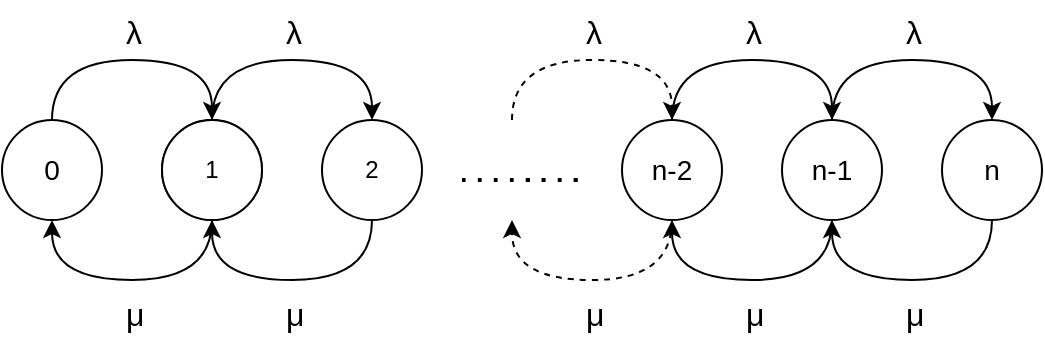 <mxfile version="16.1.0" type="device"><diagram id="um333BFBNQT8zeJXsvNo" name="Page-1"><mxGraphModel dx="972" dy="656" grid="1" gridSize="10" guides="1" tooltips="1" connect="1" arrows="1" fold="1" page="1" pageScale="1" pageWidth="850" pageHeight="1100" math="0" shadow="0"><root><mxCell id="0"/><mxCell id="1" parent="0"/><mxCell id="YUPQI4lZ-cxC9YQ7r0aJ-10" style="edgeStyle=orthogonalEdgeStyle;rounded=0;orthogonalLoop=1;jettySize=auto;html=1;exitX=0.5;exitY=0;exitDx=0;exitDy=0;entryX=0.5;entryY=0;entryDx=0;entryDy=0;fontSize=14;curved=1;" edge="1" parent="1" source="YUPQI4lZ-cxC9YQ7r0aJ-1" target="YUPQI4lZ-cxC9YQ7r0aJ-9"><mxGeometry relative="1" as="geometry"><Array as="points"><mxPoint x="125" y="260"/><mxPoint x="205" y="260"/></Array></mxGeometry></mxCell><mxCell id="YUPQI4lZ-cxC9YQ7r0aJ-1" value="&lt;font style=&quot;font-size: 14px&quot;&gt;0&lt;/font&gt;" style="ellipse;whiteSpace=wrap;html=1;aspect=fixed;" vertex="1" parent="1"><mxGeometry x="100" y="290" width="50" height="50" as="geometry"/></mxCell><mxCell id="YUPQI4lZ-cxC9YQ7r0aJ-9" value="1" style="ellipse;whiteSpace=wrap;html=1;aspect=fixed;" vertex="1" parent="1"><mxGeometry x="180" y="290" width="50" height="50" as="geometry"/></mxCell><mxCell id="YUPQI4lZ-cxC9YQ7r0aJ-12" style="edgeStyle=orthogonalEdgeStyle;rounded=0;orthogonalLoop=1;jettySize=auto;html=1;exitX=0.5;exitY=0;exitDx=0;exitDy=0;entryX=0.5;entryY=0;entryDx=0;entryDy=0;fontSize=14;curved=1;" edge="1" parent="1"><mxGeometry relative="1" as="geometry"><mxPoint x="205" y="340" as="sourcePoint"/><mxPoint x="125" y="340" as="targetPoint"/><Array as="points"><mxPoint x="205" y="370"/><mxPoint x="125" y="370"/></Array></mxGeometry></mxCell><mxCell id="YUPQI4lZ-cxC9YQ7r0aJ-14" value="&lt;font style=&quot;font-size: 16px&quot;&gt;λ&lt;/font&gt;" style="text;whiteSpace=wrap;html=1;fontSize=14;" vertex="1" parent="1"><mxGeometry x="160" y="230" width="30" height="30" as="geometry"/></mxCell><mxCell id="YUPQI4lZ-cxC9YQ7r0aJ-15" value="μ" style="text;whiteSpace=wrap;html=1;fontSize=16;" vertex="1" parent="1"><mxGeometry x="160" y="371" width="40" height="30" as="geometry"/></mxCell><mxCell id="YUPQI4lZ-cxC9YQ7r0aJ-17" style="edgeStyle=orthogonalEdgeStyle;rounded=0;orthogonalLoop=1;jettySize=auto;html=1;exitX=0.5;exitY=0;exitDx=0;exitDy=0;entryX=0.5;entryY=0;entryDx=0;entryDy=0;fontSize=14;curved=1;" edge="1" source="YUPQI4lZ-cxC9YQ7r0aJ-18" target="YUPQI4lZ-cxC9YQ7r0aJ-19" parent="1"><mxGeometry relative="1" as="geometry"><Array as="points"><mxPoint x="205" y="260"/><mxPoint x="285" y="260"/></Array></mxGeometry></mxCell><mxCell id="YUPQI4lZ-cxC9YQ7r0aJ-18" value="1" style="ellipse;whiteSpace=wrap;html=1;aspect=fixed;" vertex="1" parent="1"><mxGeometry x="180" y="290" width="50" height="50" as="geometry"/></mxCell><mxCell id="YUPQI4lZ-cxC9YQ7r0aJ-19" value="2" style="ellipse;whiteSpace=wrap;html=1;aspect=fixed;" vertex="1" parent="1"><mxGeometry x="260" y="290" width="50" height="50" as="geometry"/></mxCell><mxCell id="YUPQI4lZ-cxC9YQ7r0aJ-20" style="edgeStyle=orthogonalEdgeStyle;rounded=0;orthogonalLoop=1;jettySize=auto;html=1;exitX=0.5;exitY=0;exitDx=0;exitDy=0;entryX=0.5;entryY=0;entryDx=0;entryDy=0;fontSize=14;curved=1;" edge="1" parent="1"><mxGeometry relative="1" as="geometry"><mxPoint x="285" y="340" as="sourcePoint"/><mxPoint x="205" y="340" as="targetPoint"/><Array as="points"><mxPoint x="285" y="370"/><mxPoint x="205" y="370"/></Array></mxGeometry></mxCell><mxCell id="YUPQI4lZ-cxC9YQ7r0aJ-21" value="&lt;font style=&quot;font-size: 16px&quot;&gt;λ&lt;/font&gt;" style="text;whiteSpace=wrap;html=1;fontSize=14;" vertex="1" parent="1"><mxGeometry x="240" y="230" width="30" height="30" as="geometry"/></mxCell><mxCell id="YUPQI4lZ-cxC9YQ7r0aJ-22" value="μ" style="text;whiteSpace=wrap;html=1;fontSize=16;" vertex="1" parent="1"><mxGeometry x="240" y="371" width="40" height="30" as="geometry"/></mxCell><mxCell id="YUPQI4lZ-cxC9YQ7r0aJ-24" value="" style="endArrow=none;dashed=1;html=1;dashPattern=1 3;strokeWidth=2;rounded=0;fontSize=16;curved=1;" edge="1" parent="1"><mxGeometry width="50" height="50" relative="1" as="geometry"><mxPoint x="330" y="320" as="sourcePoint"/><mxPoint x="390" y="320" as="targetPoint"/></mxGeometry></mxCell><mxCell id="YUPQI4lZ-cxC9YQ7r0aJ-25" value="&lt;font style=&quot;font-size: 14px&quot;&gt;n-2&lt;/font&gt;" style="ellipse;whiteSpace=wrap;html=1;aspect=fixed;" vertex="1" parent="1"><mxGeometry x="410" y="290" width="50" height="50" as="geometry"/></mxCell><mxCell id="YUPQI4lZ-cxC9YQ7r0aJ-26" value="μ" style="text;whiteSpace=wrap;html=1;fontSize=16;" vertex="1" parent="1"><mxGeometry x="390" y="371" width="40" height="30" as="geometry"/></mxCell><mxCell id="YUPQI4lZ-cxC9YQ7r0aJ-27" style="edgeStyle=orthogonalEdgeStyle;rounded=0;orthogonalLoop=1;jettySize=auto;html=1;exitX=0.5;exitY=0;exitDx=0;exitDy=0;entryX=0.5;entryY=0;entryDx=0;entryDy=0;fontSize=14;curved=1;dashed=1;" edge="1" parent="1"><mxGeometry relative="1" as="geometry"><mxPoint x="435" y="340" as="sourcePoint"/><mxPoint x="355" y="340" as="targetPoint"/><Array as="points"><mxPoint x="435" y="370"/><mxPoint x="355" y="370"/></Array></mxGeometry></mxCell><mxCell id="YUPQI4lZ-cxC9YQ7r0aJ-28" style="edgeStyle=orthogonalEdgeStyle;rounded=0;orthogonalLoop=1;jettySize=auto;html=1;exitX=0.5;exitY=0;exitDx=0;exitDy=0;entryX=0.5;entryY=0;entryDx=0;entryDy=0;fontSize=14;curved=1;dashed=1;" edge="1" target="YUPQI4lZ-cxC9YQ7r0aJ-25" parent="1"><mxGeometry relative="1" as="geometry"><mxPoint x="355" y="290" as="sourcePoint"/><Array as="points"><mxPoint x="355" y="260"/><mxPoint x="435" y="260"/></Array></mxGeometry></mxCell><mxCell id="YUPQI4lZ-cxC9YQ7r0aJ-29" value="&lt;font style=&quot;font-size: 16px&quot;&gt;λ&lt;/font&gt;" style="text;whiteSpace=wrap;html=1;fontSize=14;" vertex="1" parent="1"><mxGeometry x="390" y="230" width="30" height="30" as="geometry"/></mxCell><mxCell id="YUPQI4lZ-cxC9YQ7r0aJ-30" value="&lt;font style=&quot;font-size: 14px&quot;&gt;n-1&lt;/font&gt;" style="ellipse;whiteSpace=wrap;html=1;aspect=fixed;" vertex="1" parent="1"><mxGeometry x="490" y="290" width="50" height="50" as="geometry"/></mxCell><mxCell id="YUPQI4lZ-cxC9YQ7r0aJ-31" value="μ" style="text;whiteSpace=wrap;html=1;fontSize=16;" vertex="1" parent="1"><mxGeometry x="470" y="371" width="40" height="30" as="geometry"/></mxCell><mxCell id="YUPQI4lZ-cxC9YQ7r0aJ-32" style="edgeStyle=orthogonalEdgeStyle;rounded=0;orthogonalLoop=1;jettySize=auto;html=1;exitX=0.5;exitY=0;exitDx=0;exitDy=0;entryX=0.5;entryY=0;entryDx=0;entryDy=0;fontSize=14;curved=1;" edge="1" parent="1"><mxGeometry relative="1" as="geometry"><mxPoint x="515" y="340" as="sourcePoint"/><mxPoint x="435" y="340" as="targetPoint"/><Array as="points"><mxPoint x="515" y="370"/><mxPoint x="435" y="370"/></Array></mxGeometry></mxCell><mxCell id="YUPQI4lZ-cxC9YQ7r0aJ-33" style="edgeStyle=orthogonalEdgeStyle;rounded=0;orthogonalLoop=1;jettySize=auto;html=1;exitX=0.5;exitY=0;exitDx=0;exitDy=0;entryX=0.5;entryY=0;entryDx=0;entryDy=0;fontSize=14;curved=1;" edge="1" target="YUPQI4lZ-cxC9YQ7r0aJ-30" parent="1"><mxGeometry relative="1" as="geometry"><mxPoint x="435" y="290" as="sourcePoint"/><Array as="points"><mxPoint x="435" y="260"/><mxPoint x="515" y="260"/></Array></mxGeometry></mxCell><mxCell id="YUPQI4lZ-cxC9YQ7r0aJ-34" value="&lt;font style=&quot;font-size: 16px&quot;&gt;λ&lt;/font&gt;" style="text;whiteSpace=wrap;html=1;fontSize=14;" vertex="1" parent="1"><mxGeometry x="470" y="230" width="30" height="30" as="geometry"/></mxCell><mxCell id="YUPQI4lZ-cxC9YQ7r0aJ-35" value="&lt;font style=&quot;font-size: 14px&quot;&gt;n&lt;/font&gt;" style="ellipse;whiteSpace=wrap;html=1;aspect=fixed;" vertex="1" parent="1"><mxGeometry x="570" y="290" width="50" height="50" as="geometry"/></mxCell><mxCell id="YUPQI4lZ-cxC9YQ7r0aJ-36" value="μ" style="text;whiteSpace=wrap;html=1;fontSize=16;" vertex="1" parent="1"><mxGeometry x="550" y="371" width="40" height="30" as="geometry"/></mxCell><mxCell id="YUPQI4lZ-cxC9YQ7r0aJ-37" style="edgeStyle=orthogonalEdgeStyle;rounded=0;orthogonalLoop=1;jettySize=auto;html=1;exitX=0.5;exitY=0;exitDx=0;exitDy=0;entryX=0.5;entryY=0;entryDx=0;entryDy=0;fontSize=14;curved=1;" edge="1" parent="1"><mxGeometry relative="1" as="geometry"><mxPoint x="595" y="340" as="sourcePoint"/><mxPoint x="515" y="340" as="targetPoint"/><Array as="points"><mxPoint x="595" y="370"/><mxPoint x="515" y="370"/></Array></mxGeometry></mxCell><mxCell id="YUPQI4lZ-cxC9YQ7r0aJ-38" style="edgeStyle=orthogonalEdgeStyle;rounded=0;orthogonalLoop=1;jettySize=auto;html=1;exitX=0.5;exitY=0;exitDx=0;exitDy=0;entryX=0.5;entryY=0;entryDx=0;entryDy=0;fontSize=14;curved=1;" edge="1" target="YUPQI4lZ-cxC9YQ7r0aJ-35" parent="1"><mxGeometry relative="1" as="geometry"><mxPoint x="515" y="290" as="sourcePoint"/><Array as="points"><mxPoint x="515" y="260"/><mxPoint x="595" y="260"/></Array></mxGeometry></mxCell><mxCell id="YUPQI4lZ-cxC9YQ7r0aJ-39" value="&lt;font style=&quot;font-size: 16px&quot;&gt;λ&lt;/font&gt;" style="text;whiteSpace=wrap;html=1;fontSize=14;" vertex="1" parent="1"><mxGeometry x="550" y="230" width="30" height="30" as="geometry"/></mxCell></root></mxGraphModel></diagram></mxfile>
